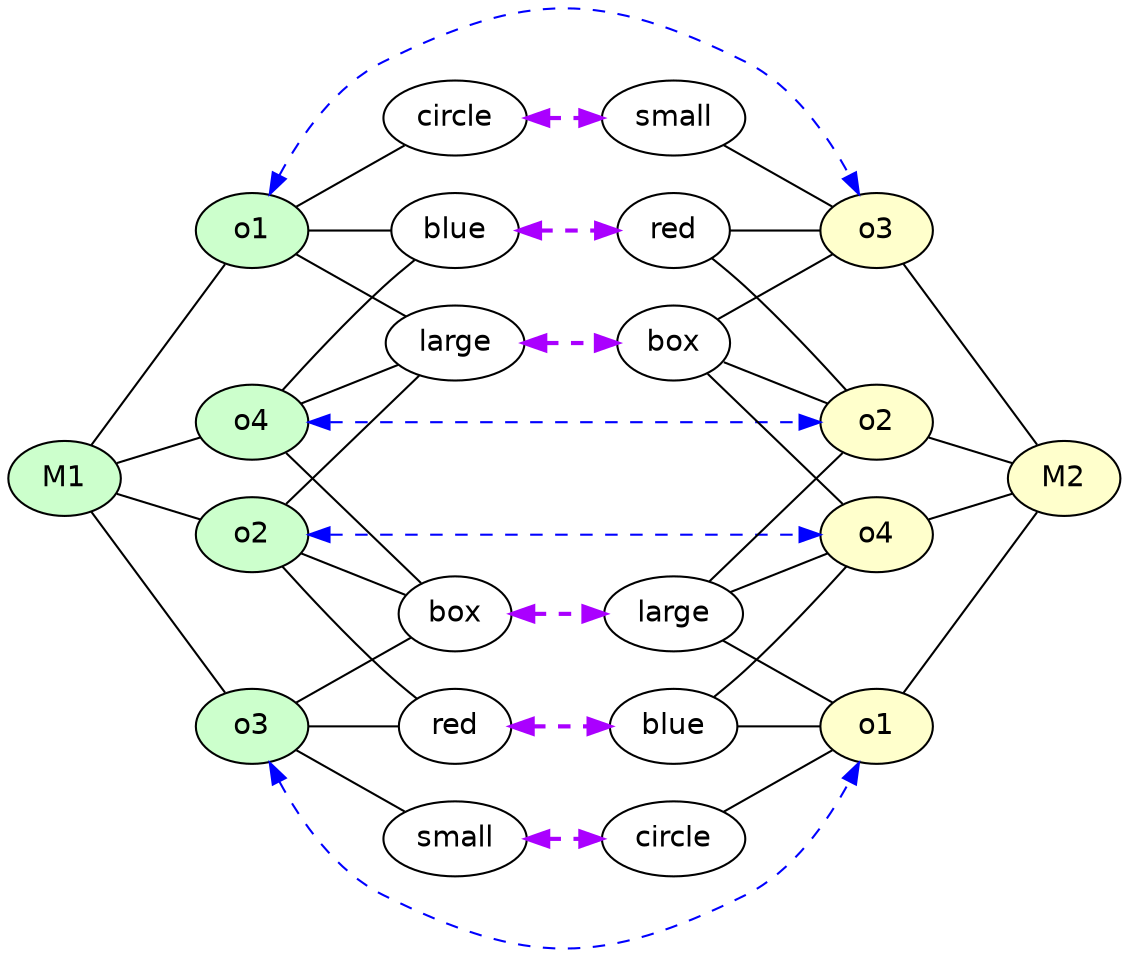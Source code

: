 strict digraph G {
	graph [bb="0,0,523.39,452.93",
		rankdir=LR
	];
	node [label="\N"];
	M1	 [fillcolor="#CCFFCC",
		fontname=Helvetica,
		height=0.5,
		pos="27,223.93",
		shape=oval,
		style=filled,
		width=0.75];
	o1_1	 [fillcolor="#CCFFCC",
		fontname=Helvetica,
		height=0.5,
		label=o1,
		pos="117,104.93",
		shape=oval,
		style=filled,
		width=0.75];
	M1 -> o1_1	 [constraint=true,
		dir=none,
		penwidth=1,
		pos="39.514,207.38 56.709,184.65 87.453,144 104.59,121.33"];
	o2_1	 [fillcolor="#CCFFCC",
		fontname=Helvetica,
		height=0.5,
		label=o2,
		pos="117,250.93",
		shape=oval,
		style=filled,
		width=0.75];
	M1 -> o2_1	 [constraint=true,
		dir=none,
		penwidth=1,
		pos="52.07,231.45 64.657,235.23 79.851,239.78 92.375,243.54"];
	o3_1	 [fillcolor="#CCFFCC",
		fontname=Helvetica,
		height=0.5,
		label=o3,
		pos="117,342.93",
		shape=oval,
		style=filled,
		width=0.75];
	M1 -> o3_1	 [constraint=true,
		dir=none,
		penwidth=1,
		pos="39.514,240.47 56.709,263.21 87.453,303.86 104.59,326.52"];
	o4_1	 [fillcolor="#CCFFCC",
		fontname=Helvetica,
		height=0.5,
		label=o4,
		pos="117,196.93",
		shape=oval,
		style=filled,
		width=0.75];
	M1 -> o4_1	 [constraint=true,
		dir=none,
		penwidth=1,
		pos="52.07,216.41 64.657,212.63 79.851,208.07 92.375,204.32"];
	M2	 [fillcolor="#FFFFCC",
		fontname=Helvetica,
		height=0.5,
		pos="496.39,223.93",
		shape=oval,
		style=filled,
		width=0.75];
	blue_1	 [fontname=Helvetica,
		height=0.5,
		label=blue,
		pos="211.85,104.93",
		shape=oval,
		width=0.77632];
	o1_1 -> blue_1	 [constraint=true,
		dir=none,
		pos="144.18,104.93 156.55,104.93 171.18,104.93 183.67,104.93"];
	large_1	 [fontname=Helvetica,
		height=0.5,
		label=large,
		pos="211.85,158.93",
		shape=oval,
		width=0.86659];
	o1_1 -> large_1	 [constraint=true,
		dir=none,
		pos="137.58,116.65 152.84,125.33 173.62,137.16 189.32,146.1"];
	circle_1	 [fontname=Helvetica,
		height=0.5,
		label=circle,
		pos="211.85,50.928",
		shape=oval,
		width=0.88464];
	o1_1 -> circle_1	 [constraint=true,
		dir=none,
		pos="137.58,93.211 152.84,84.526 173.62,72.694 189.32,63.756"];
	o3_2	 [fillcolor="#FFFFCC",
		fontname=Helvetica,
		height=0.5,
		label=o3,
		pos="406.39,104.93",
		shape=oval,
		style=filled,
		width=0.75];
	o1_1 -> o3_2	 [color=blue,
		constraint=true,
		dir=both,
		penwidth=1,
		pos="s,124.68,87.456 e,398.7,87.456 129.45,78.343 139.97,59.325 157,35.177 180,23.928 245.23,-7.9761 278.16,-7.9761 343.39,23.928 366.39,\
35.177 383.42,59.325 393.94,78.343",
		style=dashed];
	red_2	 [fontname=Helvetica,
		height=0.5,
		label=red,
		pos="311.54,104.93",
		shape=oval,
		width=0.75];
	blue_1 -> red_2	 [color="#AA00FF",
		constraint=true,
		dir=both,
		penwidth=2,
		pos="s,239.88,104.93 e,284.4,104.93 250.07,104.93 258.03,104.93 266.41,104.93 274.33,104.93",
		style=dashed];
	o1_2	 [fillcolor="#FFFFCC",
		fontname=Helvetica,
		height=0.5,
		label=o1,
		pos="406.39,342.93",
		shape=oval,
		style=filled,
		width=0.75];
	o1_2 -> M2	 [constraint=true,
		dir=none,
		penwidth=1,
		pos="418.9,326.38 436.1,303.65 466.84,263 483.98,240.33"];
	blue_2	 [fontname=Helvetica,
		height=0.5,
		label=blue,
		pos="311.54,342.93",
		shape=oval,
		width=0.77632];
	blue_2 -> o1_2	 [constraint=true,
		dir=none,
		pos="339.74,342.93 352.19,342.93 366.77,342.93 379.11,342.93"];
	o4_2	 [fillcolor="#FFFFCC",
		fontname=Helvetica,
		height=0.5,
		label=o4,
		pos="406.39,250.93",
		shape=oval,
		style=filled,
		width=0.75];
	blue_2 -> o4_2	 [constraint=true,
		dir=none,
		pos="329,328.66 333.75,324.63 338.84,320.19 343.39,315.93 360.83,299.61 379.77,279.75 392.28,266.31"];
	box_2	 [fontname=Helvetica,
		height=0.5,
		label=box,
		pos="311.54,158.93",
		shape=oval,
		width=0.75];
	large_1 -> box_2	 [color="#AA00FF",
		constraint=true,
		dir=both,
		penwidth=2,
		pos="s,243.12,158.93 e,284.42,158.93 253.37,158.93 260.25,158.93 267.35,158.93 274.12,158.93",
		style=dashed];
	large_2	 [fontname=Helvetica,
		height=0.5,
		label=large,
		pos="311.54,288.93",
		shape=oval,
		width=0.86659];
	large_2 -> o1_2	 [constraint=true,
		dir=none,
		pos="334.02,301.73 349.69,310.65 370.43,322.46 385.69,331.15"];
	o2_2	 [fillcolor="#FFFFCC",
		fontname=Helvetica,
		height=0.5,
		label=o2,
		pos="406.39,196.93",
		shape=oval,
		style=filled,
		width=0.75];
	large_2 -> o2_2	 [constraint=true,
		dir=none,
		pos="327.63,273.32 345.28,256.2 373.42,228.91 390.85,212"];
	large_2 -> o4_2	 [constraint=true,
		dir=none,
		pos="337.46,278.54 351.72,272.83 369.27,265.8 383.1,260.26"];
	small_2	 [fontname=Helvetica,
		height=0.5,
		label=small,
		pos="311.54,50.928",
		shape=oval,
		width=0.88464];
	circle_1 -> small_2	 [color="#AA00FF",
		constraint=true,
		dir=both,
		penwidth=2,
		pos="s,243.94,50.928 e,279.51,50.928 254.1,50.928 259.15,50.928 264.31,50.928 269.36,50.928",
		style=dashed];
	circle_2	 [fontname=Helvetica,
		height=0.5,
		label=circle,
		pos="311.54,434.93",
		shape=oval,
		width=0.88464];
	circle_2 -> o1_2	 [constraint=true,
		dir=none,
		pos="327.63,419.32 345.28,402.2 373.42,374.91 390.85,358"];
	o2_1 -> large_1	 [constraint=true,
		dir=none,
		pos="132.66,235.74 150.13,218.79 178.24,191.53 195.84,174.45"];
	red_1	 [fontname=Helvetica,
		height=0.5,
		label=red,
		pos="211.85,342.93",
		shape=oval,
		width=0.75];
	o2_1 -> red_1	 [constraint=true,
		dir=none,
		pos="131.11,266.31 143.62,279.75 162.56,299.61 180,315.93 184.66,320.29 189.88,324.84 194.72,328.94"];
	box_1	 [fontname=Helvetica,
		height=0.5,
		label=box,
		pos="211.85,288.93",
		shape=oval,
		width=0.75];
	o2_1 -> box_1	 [constraint=true,
		dir=none,
		pos="140.45,260.32 155.15,266.21 174.02,273.77 188.67,279.64"];
	o2_1 -> o4_2	 [color=blue,
		constraint=true,
		dir=both,
		penwidth=1,
		pos="s,144.22,250.93 e,379.03,250.93 154.24,250.93 209.67,250.93 313.32,250.93 368.9,250.93",
		style=dashed];
	red_1 -> blue_2	 [color="#AA00FF",
		constraint=true,
		dir=both,
		penwidth=2,
		pos="s,239.09,342.93 e,283.29,342.93 249.14,342.93 257,342.93 265.31,342.93 273.21,342.93",
		style=dashed];
	o2_2 -> M2	 [constraint=true,
		dir=none,
		penwidth=1,
		pos="431.46,204.45 444.05,208.23 459.24,212.78 471.76,216.54"];
	red_2 -> o2_2	 [constraint=true,
		dir=none,
		pos="328.67,118.92 333.51,123.02 338.73,127.57 343.39,131.93 360.83,148.25 379.77,168.1 392.28,181.54"];
	red_2 -> o3_2	 [constraint=true,
		dir=none,
		pos="338.72,104.93 351.42,104.93 366.51,104.93 379.21,104.93"];
	box_1 -> large_2	 [color="#AA00FF",
		constraint=true,
		dir=both,
		penwidth=2,
		pos="s,239.09,288.93 e,280.1,288.93 249.32,288.93 255.97,288.93 262.94,288.93 269.71,288.93",
		style=dashed];
	box_2 -> o2_2	 [constraint=true,
		dir=none,
		pos="334.99,168.32 349.69,174.21 368.56,181.77 383.21,187.64"];
	box_2 -> o3_2	 [constraint=true,
		dir=none,
		pos="332.12,147.21 348.03,138.15 369.95,125.67 385.85,116.62"];
	box_2 -> o4_2	 [constraint=true,
		dir=none,
		pos="327.2,174.12 344.88,191.27 373.46,218.99 391.02,236.02"];
	o3_1 -> o1_2	 [color=blue,
		constraint=true,
		dir=both,
		penwidth=1,
		pos="s,137.88,354.41 e,385.51,354.41 147.12,358.77 157.28,363.31 168.87,367.64 180,369.93 251.13,384.53 272.25,384.53 343.39,369.93 354.52,\
367.64 366.11,363.31 376.27,358.77",
		style=dashed];
	o3_1 -> red_1	 [constraint=true,
		dir=none,
		pos="144.18,342.93 156.88,342.93 171.96,342.93 184.66,342.93"];
	o3_1 -> box_1	 [constraint=true,
		dir=none,
		pos="137.58,331.21 153.49,322.15 175.41,309.67 191.31,300.62"];
	small_1	 [fontname=Helvetica,
		height=0.5,
		label=small,
		pos="211.85,434.93",
		shape=oval,
		width=0.88464];
	o3_1 -> small_1	 [constraint=true,
		dir=none,
		pos="132.66,358.12 150.03,374.96 177.9,402 195.53,419.1"];
	o3_2 -> M2	 [constraint=true,
		dir=none,
		penwidth=1,
		pos="418.9,121.47 436.1,144.21 466.84,184.86 483.98,207.52"];
	small_1 -> circle_2	 [color="#AA00FF",
		constraint=true,
		dir=both,
		penwidth=2,
		pos="s,243.94,434.93 e,279.51,434.93 254.1,434.93 259.15,434.93 264.31,434.93 269.36,434.93",
		style=dashed];
	small_2 -> o3_2	 [constraint=true,
		dir=none,
		pos="334.02,63.726 349.69,72.646 370.43,84.457 385.69,93.146"];
	o4_1 -> blue_1	 [constraint=true,
		dir=none,
		pos="131.11,181.54 143.62,168.1 162.56,148.25 180,131.93 184.55,127.67 189.64,123.22 194.39,119.2"];
	o4_1 -> large_1	 [constraint=true,
		dir=none,
		pos="140.45,187.54 154.27,182 171.78,174.98 186,169.28"];
	o4_1 -> o2_2	 [color=blue,
		constraint=true,
		dir=both,
		penwidth=1,
		pos="s,144.22,196.93 e,379.03,196.93 154.24,196.93 209.67,196.93 313.32,196.93 368.9,196.93",
		style=dashed];
	o4_1 -> box_1	 [constraint=true,
		dir=none,
		pos="132.66,212.12 150.34,229.27 178.92,256.99 196.48,274.02"];
	o4_2 -> M2	 [constraint=true,
		dir=none,
		penwidth=1,
		pos="431.46,243.41 444.05,239.63 459.24,235.07 471.76,231.32"];
}

